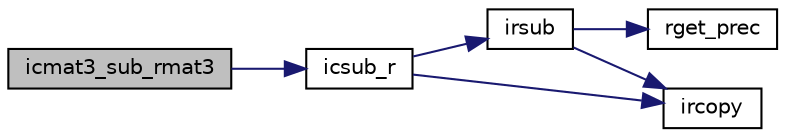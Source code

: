 digraph "icmat3_sub_rmat3"
{
  edge [fontname="Helvetica",fontsize="10",labelfontname="Helvetica",labelfontsize="10"];
  node [fontname="Helvetica",fontsize="10",shape=record];
  rankdir="LR";
  Node308 [label="icmat3_sub_rmat3",height=0.2,width=0.4,color="black", fillcolor="grey75", style="filled", fontcolor="black"];
  Node308 -> Node309 [color="midnightblue",fontsize="10",style="solid",fontname="Helvetica"];
  Node309 [label="icsub_r",height=0.2,width=0.4,color="black", fillcolor="white", style="filled",URL="$icmulti_8c.html#a84df46ac01fe5d7afec4c9f6d78efa53",tooltip="引き算 [z0,z1]=[x0,x1]-[y0,y1] "];
  Node309 -> Node310 [color="midnightblue",fontsize="10",style="solid",fontname="Helvetica"];
  Node310 [label="irsub",height=0.2,width=0.4,color="black", fillcolor="white", style="filled",URL="$irmulti_8c.html#ad83b8a1e9ca77caeaf833f866853ac35",tooltip="引き算 [z0,z1]=[x0,x1]-[y0,y1] "];
  Node310 -> Node311 [color="midnightblue",fontsize="10",style="solid",fontname="Helvetica"];
  Node311 [label="rget_prec",height=0.2,width=0.4,color="black", fillcolor="white", style="filled",URL="$is__rmulti_8h.html#ad9bc8d534620527dc3c46ef4c9d04442",tooltip="rmulti型の浮動小数点数の精度(ビット数)を取得. "];
  Node310 -> Node312 [color="midnightblue",fontsize="10",style="solid",fontname="Helvetica"];
  Node312 [label="ircopy",height=0.2,width=0.4,color="black", fillcolor="white", style="filled",URL="$irmulti_8c.html#aaf2192a33e04cbba12da47550fde287e",tooltip="コピー [y0,y1]=[x0,x1]. "];
  Node309 -> Node312 [color="midnightblue",fontsize="10",style="solid",fontname="Helvetica"];
}
